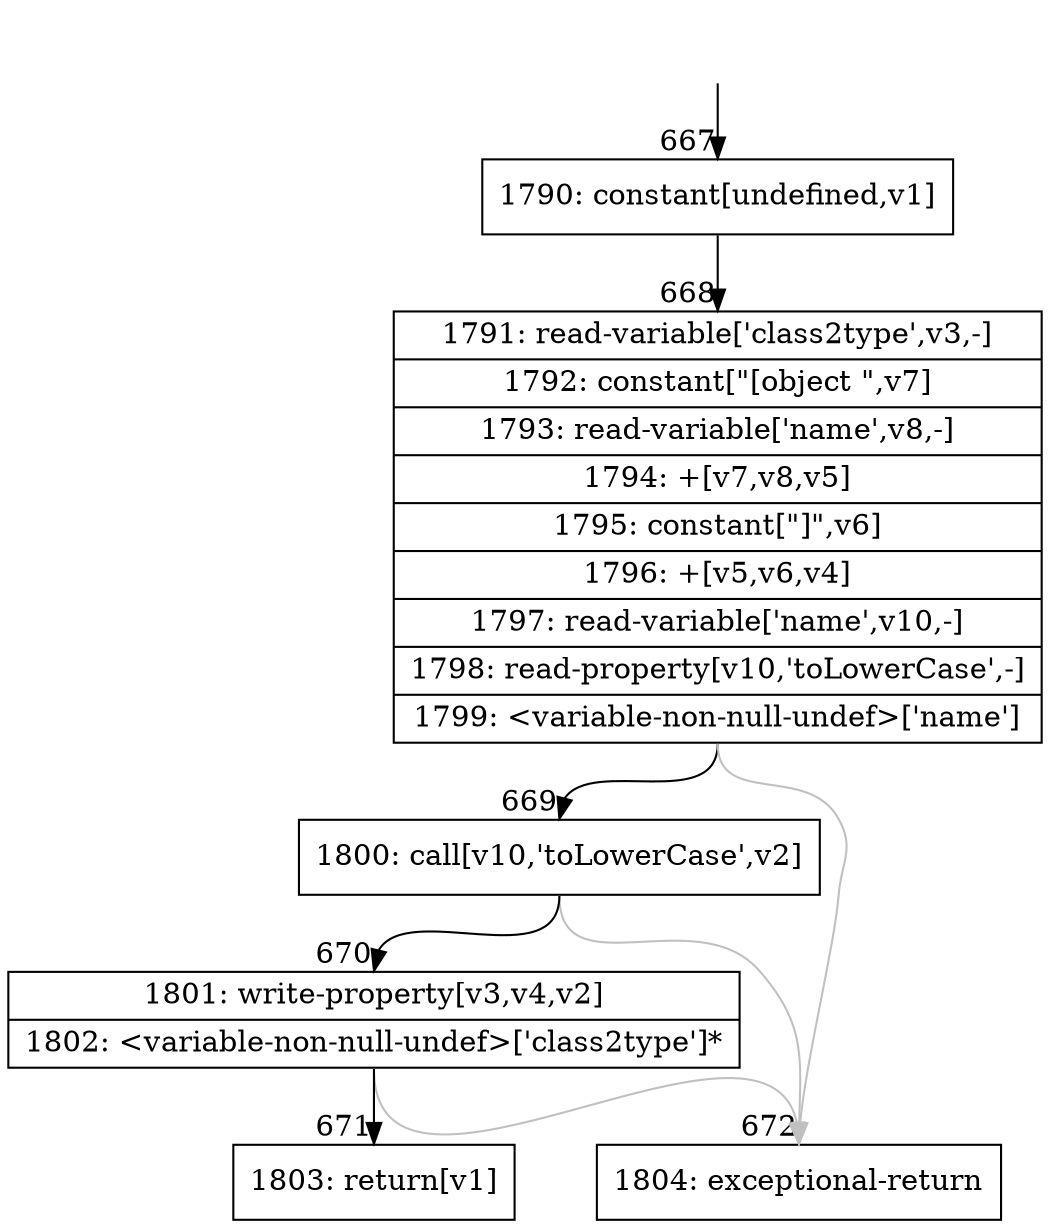 digraph {
rankdir="TD"
BB_entry48[shape=none,label=""];
BB_entry48 -> BB667 [tailport=s, headport=n, headlabel="    667"]
BB667 [shape=record label="{1790: constant[undefined,v1]}" ] 
BB667 -> BB668 [tailport=s, headport=n, headlabel="      668"]
BB668 [shape=record label="{1791: read-variable['class2type',v3,-]|1792: constant[\"[object \",v7]|1793: read-variable['name',v8,-]|1794: +[v7,v8,v5]|1795: constant[\"]\",v6]|1796: +[v5,v6,v4]|1797: read-variable['name',v10,-]|1798: read-property[v10,'toLowerCase',-]|1799: \<variable-non-null-undef\>['name']}" ] 
BB668 -> BB669 [tailport=s, headport=n, headlabel="      669"]
BB668 -> BB672 [tailport=s, headport=n, color=gray, headlabel="      672"]
BB669 [shape=record label="{1800: call[v10,'toLowerCase',v2]}" ] 
BB669 -> BB670 [tailport=s, headport=n, headlabel="      670"]
BB669 -> BB672 [tailport=s, headport=n, color=gray]
BB670 [shape=record label="{1801: write-property[v3,v4,v2]|1802: \<variable-non-null-undef\>['class2type']*}" ] 
BB670 -> BB671 [tailport=s, headport=n, headlabel="      671"]
BB670 -> BB672 [tailport=s, headport=n, color=gray]
BB671 [shape=record label="{1803: return[v1]}" ] 
BB672 [shape=record label="{1804: exceptional-return}" ] 
}
